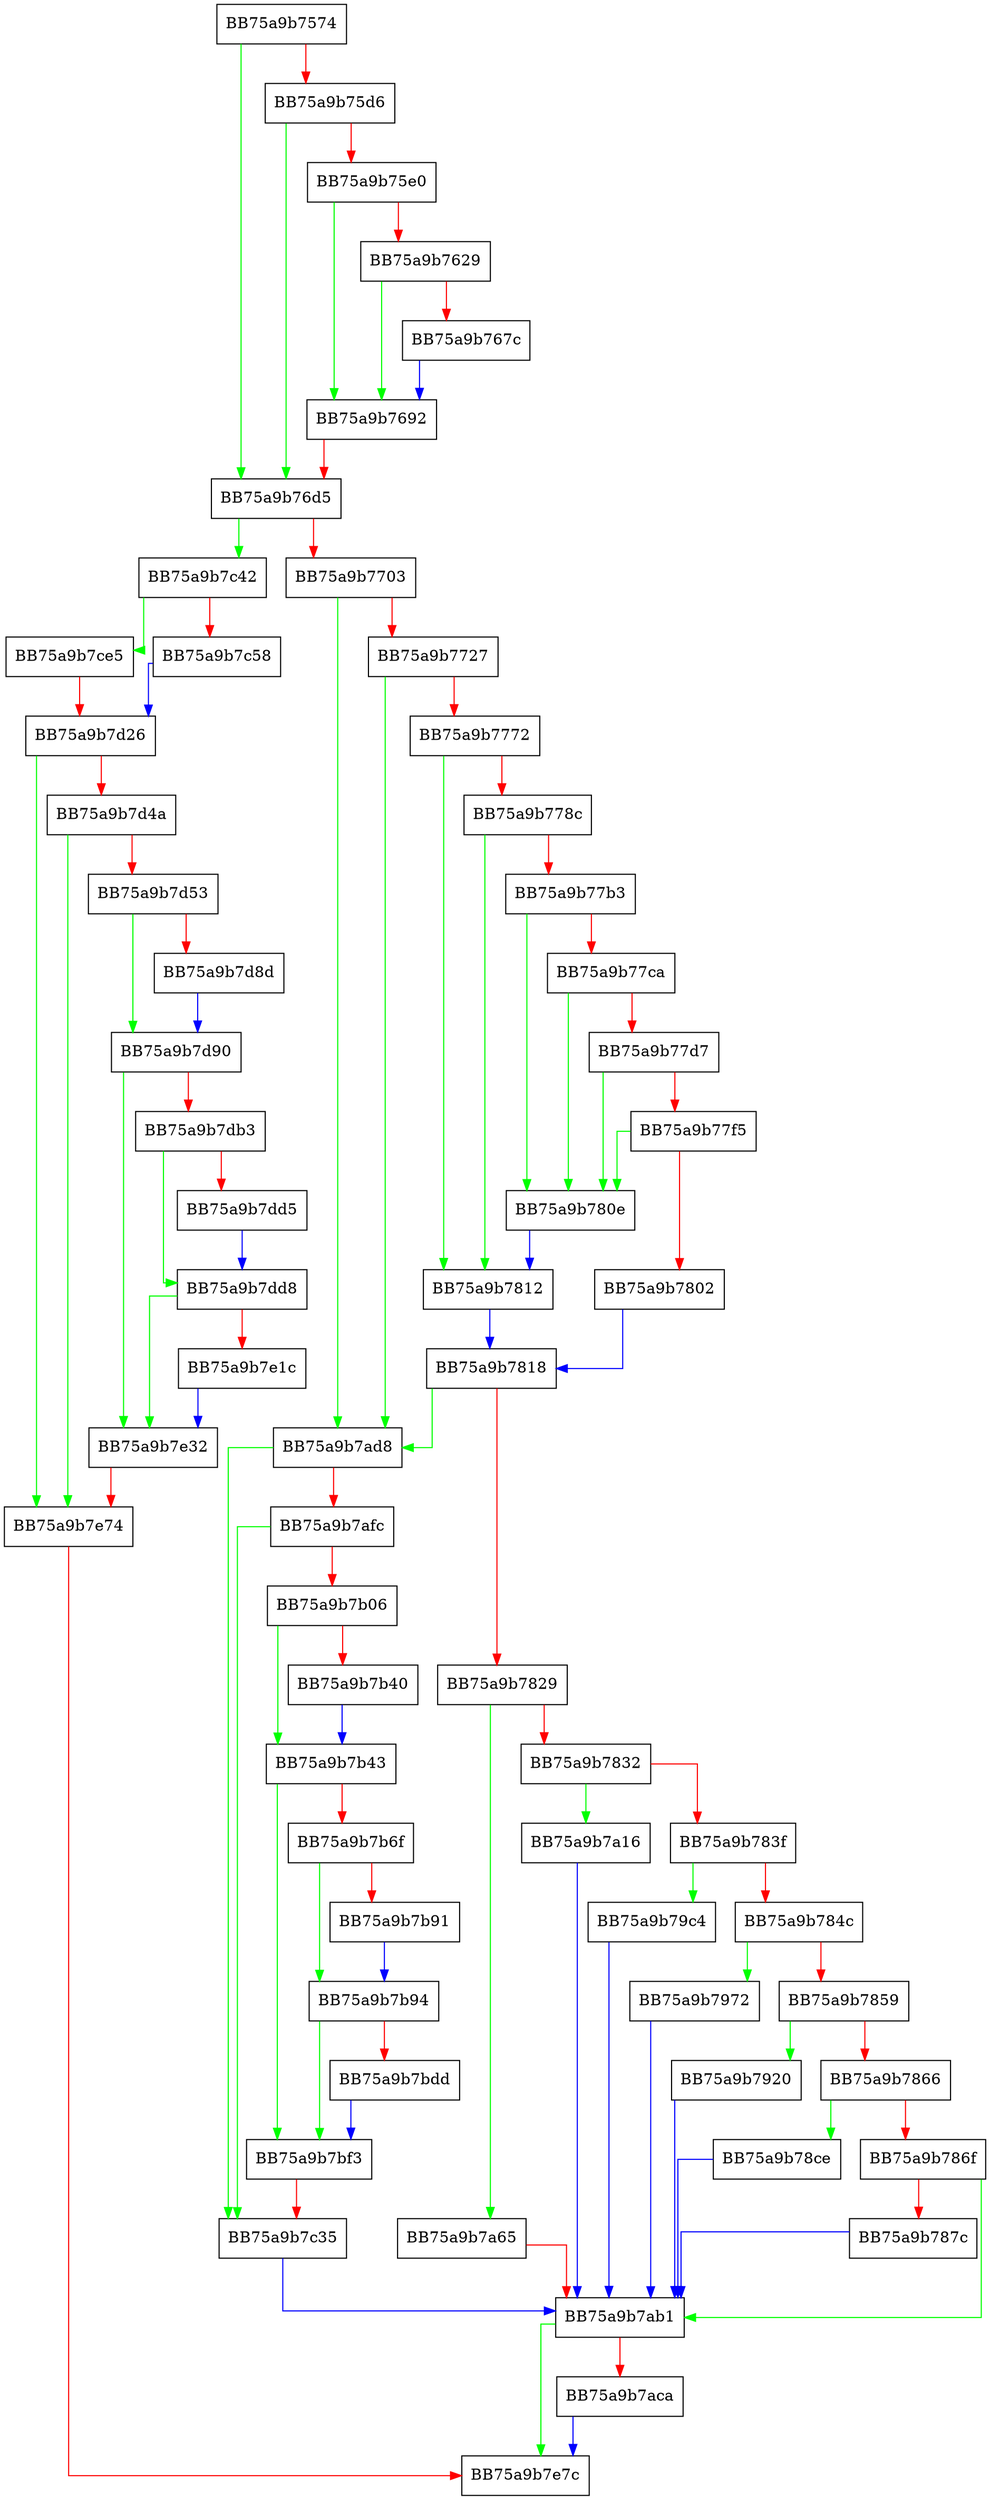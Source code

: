 digraph get_process_integrity_level {
  node [shape="box"];
  graph [splines=ortho];
  BB75a9b7574 -> BB75a9b76d5 [color="green"];
  BB75a9b7574 -> BB75a9b75d6 [color="red"];
  BB75a9b75d6 -> BB75a9b76d5 [color="green"];
  BB75a9b75d6 -> BB75a9b75e0 [color="red"];
  BB75a9b75e0 -> BB75a9b7692 [color="green"];
  BB75a9b75e0 -> BB75a9b7629 [color="red"];
  BB75a9b7629 -> BB75a9b7692 [color="green"];
  BB75a9b7629 -> BB75a9b767c [color="red"];
  BB75a9b767c -> BB75a9b7692 [color="blue"];
  BB75a9b7692 -> BB75a9b76d5 [color="red"];
  BB75a9b76d5 -> BB75a9b7c42 [color="green"];
  BB75a9b76d5 -> BB75a9b7703 [color="red"];
  BB75a9b7703 -> BB75a9b7ad8 [color="green"];
  BB75a9b7703 -> BB75a9b7727 [color="red"];
  BB75a9b7727 -> BB75a9b7ad8 [color="green"];
  BB75a9b7727 -> BB75a9b7772 [color="red"];
  BB75a9b7772 -> BB75a9b7812 [color="green"];
  BB75a9b7772 -> BB75a9b778c [color="red"];
  BB75a9b778c -> BB75a9b7812 [color="green"];
  BB75a9b778c -> BB75a9b77b3 [color="red"];
  BB75a9b77b3 -> BB75a9b780e [color="green"];
  BB75a9b77b3 -> BB75a9b77ca [color="red"];
  BB75a9b77ca -> BB75a9b780e [color="green"];
  BB75a9b77ca -> BB75a9b77d7 [color="red"];
  BB75a9b77d7 -> BB75a9b780e [color="green"];
  BB75a9b77d7 -> BB75a9b77f5 [color="red"];
  BB75a9b77f5 -> BB75a9b780e [color="green"];
  BB75a9b77f5 -> BB75a9b7802 [color="red"];
  BB75a9b7802 -> BB75a9b7818 [color="blue"];
  BB75a9b780e -> BB75a9b7812 [color="blue"];
  BB75a9b7812 -> BB75a9b7818 [color="blue"];
  BB75a9b7818 -> BB75a9b7ad8 [color="green"];
  BB75a9b7818 -> BB75a9b7829 [color="red"];
  BB75a9b7829 -> BB75a9b7a65 [color="green"];
  BB75a9b7829 -> BB75a9b7832 [color="red"];
  BB75a9b7832 -> BB75a9b7a16 [color="green"];
  BB75a9b7832 -> BB75a9b783f [color="red"];
  BB75a9b783f -> BB75a9b79c4 [color="green"];
  BB75a9b783f -> BB75a9b784c [color="red"];
  BB75a9b784c -> BB75a9b7972 [color="green"];
  BB75a9b784c -> BB75a9b7859 [color="red"];
  BB75a9b7859 -> BB75a9b7920 [color="green"];
  BB75a9b7859 -> BB75a9b7866 [color="red"];
  BB75a9b7866 -> BB75a9b78ce [color="green"];
  BB75a9b7866 -> BB75a9b786f [color="red"];
  BB75a9b786f -> BB75a9b7ab1 [color="green"];
  BB75a9b786f -> BB75a9b787c [color="red"];
  BB75a9b787c -> BB75a9b7ab1 [color="blue"];
  BB75a9b78ce -> BB75a9b7ab1 [color="blue"];
  BB75a9b7920 -> BB75a9b7ab1 [color="blue"];
  BB75a9b7972 -> BB75a9b7ab1 [color="blue"];
  BB75a9b79c4 -> BB75a9b7ab1 [color="blue"];
  BB75a9b7a16 -> BB75a9b7ab1 [color="blue"];
  BB75a9b7a65 -> BB75a9b7ab1 [color="red"];
  BB75a9b7ab1 -> BB75a9b7e7c [color="green"];
  BB75a9b7ab1 -> BB75a9b7aca [color="red"];
  BB75a9b7aca -> BB75a9b7e7c [color="blue"];
  BB75a9b7ad8 -> BB75a9b7c35 [color="green"];
  BB75a9b7ad8 -> BB75a9b7afc [color="red"];
  BB75a9b7afc -> BB75a9b7c35 [color="green"];
  BB75a9b7afc -> BB75a9b7b06 [color="red"];
  BB75a9b7b06 -> BB75a9b7b43 [color="green"];
  BB75a9b7b06 -> BB75a9b7b40 [color="red"];
  BB75a9b7b40 -> BB75a9b7b43 [color="blue"];
  BB75a9b7b43 -> BB75a9b7bf3 [color="green"];
  BB75a9b7b43 -> BB75a9b7b6f [color="red"];
  BB75a9b7b6f -> BB75a9b7b94 [color="green"];
  BB75a9b7b6f -> BB75a9b7b91 [color="red"];
  BB75a9b7b91 -> BB75a9b7b94 [color="blue"];
  BB75a9b7b94 -> BB75a9b7bf3 [color="green"];
  BB75a9b7b94 -> BB75a9b7bdd [color="red"];
  BB75a9b7bdd -> BB75a9b7bf3 [color="blue"];
  BB75a9b7bf3 -> BB75a9b7c35 [color="red"];
  BB75a9b7c35 -> BB75a9b7ab1 [color="blue"];
  BB75a9b7c42 -> BB75a9b7ce5 [color="green"];
  BB75a9b7c42 -> BB75a9b7c58 [color="red"];
  BB75a9b7c58 -> BB75a9b7d26 [color="blue"];
  BB75a9b7ce5 -> BB75a9b7d26 [color="red"];
  BB75a9b7d26 -> BB75a9b7e74 [color="green"];
  BB75a9b7d26 -> BB75a9b7d4a [color="red"];
  BB75a9b7d4a -> BB75a9b7e74 [color="green"];
  BB75a9b7d4a -> BB75a9b7d53 [color="red"];
  BB75a9b7d53 -> BB75a9b7d90 [color="green"];
  BB75a9b7d53 -> BB75a9b7d8d [color="red"];
  BB75a9b7d8d -> BB75a9b7d90 [color="blue"];
  BB75a9b7d90 -> BB75a9b7e32 [color="green"];
  BB75a9b7d90 -> BB75a9b7db3 [color="red"];
  BB75a9b7db3 -> BB75a9b7dd8 [color="green"];
  BB75a9b7db3 -> BB75a9b7dd5 [color="red"];
  BB75a9b7dd5 -> BB75a9b7dd8 [color="blue"];
  BB75a9b7dd8 -> BB75a9b7e32 [color="green"];
  BB75a9b7dd8 -> BB75a9b7e1c [color="red"];
  BB75a9b7e1c -> BB75a9b7e32 [color="blue"];
  BB75a9b7e32 -> BB75a9b7e74 [color="red"];
  BB75a9b7e74 -> BB75a9b7e7c [color="red"];
}